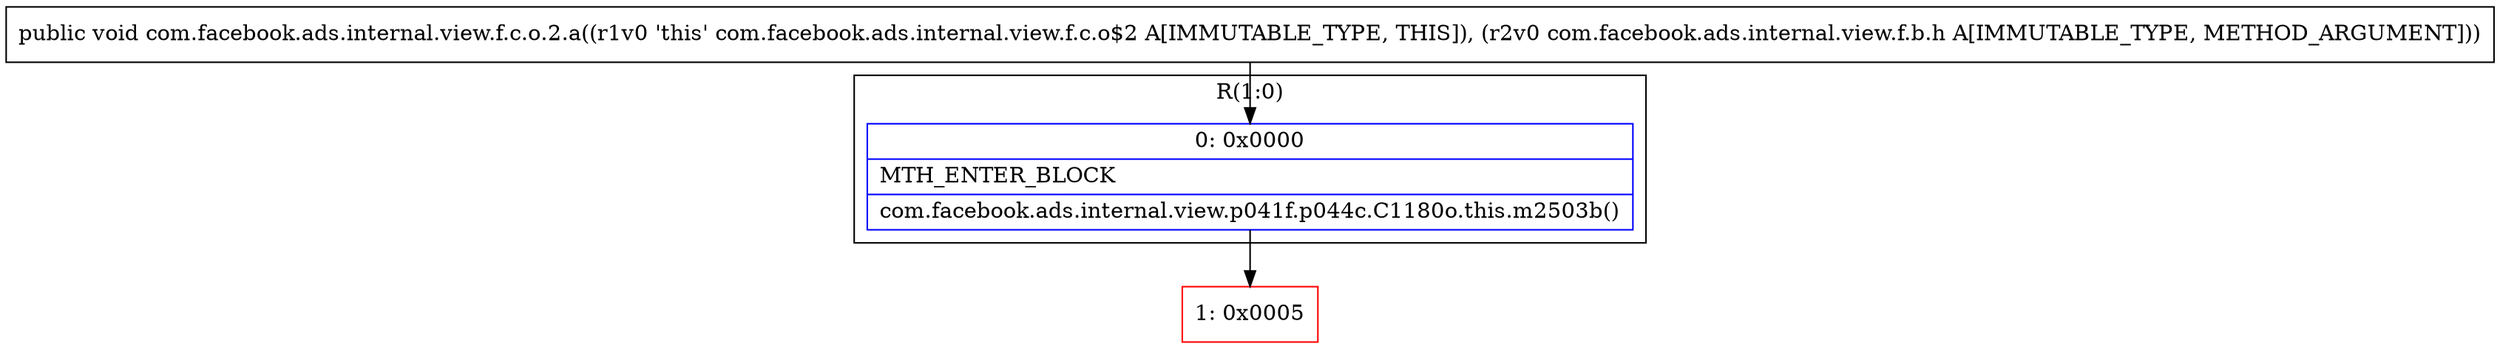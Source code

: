 digraph "CFG forcom.facebook.ads.internal.view.f.c.o.2.a(Lcom\/facebook\/ads\/internal\/view\/f\/b\/h;)V" {
subgraph cluster_Region_231113402 {
label = "R(1:0)";
node [shape=record,color=blue];
Node_0 [shape=record,label="{0\:\ 0x0000|MTH_ENTER_BLOCK\l|com.facebook.ads.internal.view.p041f.p044c.C1180o.this.m2503b()\l}"];
}
Node_1 [shape=record,color=red,label="{1\:\ 0x0005}"];
MethodNode[shape=record,label="{public void com.facebook.ads.internal.view.f.c.o.2.a((r1v0 'this' com.facebook.ads.internal.view.f.c.o$2 A[IMMUTABLE_TYPE, THIS]), (r2v0 com.facebook.ads.internal.view.f.b.h A[IMMUTABLE_TYPE, METHOD_ARGUMENT])) }"];
MethodNode -> Node_0;
Node_0 -> Node_1;
}

